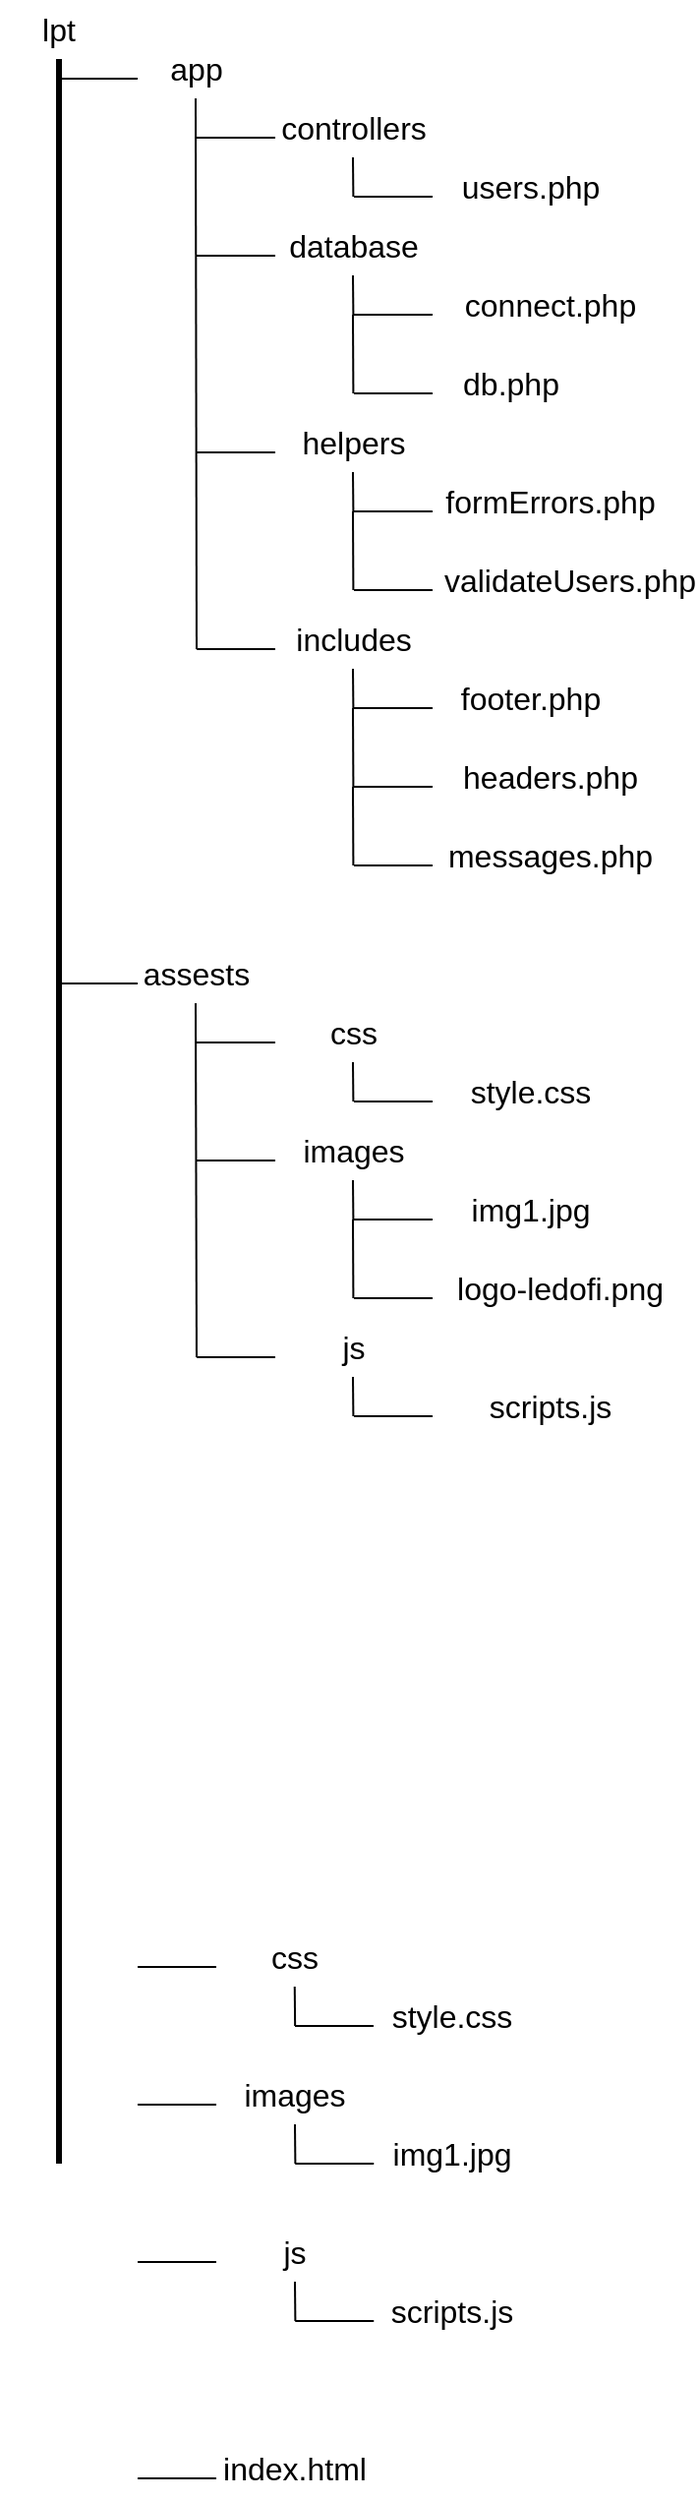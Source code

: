 <mxfile version="15.8.4" type="device"><diagram id="z5_zisqXohc-Vbi8uEIV" name="Page-1"><mxGraphModel dx="1185" dy="662" grid="1" gridSize="10" guides="1" tooltips="1" connect="1" arrows="1" fold="1" page="1" pageScale="1" pageWidth="827" pageHeight="1169" math="0" shadow="0"><root><mxCell id="0"/><mxCell id="1" parent="0"/><mxCell id="VIL7BeNu5EH1B0EWev57-2" value="&lt;font style=&quot;font-size: 16px&quot;&gt;lpt&lt;/font&gt;" style="text;html=1;strokeColor=none;fillColor=none;align=center;verticalAlign=middle;whiteSpace=wrap;rounded=0;" parent="1" vertex="1"><mxGeometry x="80" y="70" width="60" height="30" as="geometry"/></mxCell><mxCell id="VIL7BeNu5EH1B0EWev57-3" value="" style="endArrow=none;html=1;rounded=0;fontSize=16;entryX=0.5;entryY=1;entryDx=0;entryDy=0;strokeWidth=3;" parent="1" target="VIL7BeNu5EH1B0EWev57-2" edge="1"><mxGeometry width="50" height="50" relative="1" as="geometry"><mxPoint x="110" y="1170" as="sourcePoint"/><mxPoint x="440" y="350" as="targetPoint"/></mxGeometry></mxCell><mxCell id="VIL7BeNu5EH1B0EWev57-4" value="" style="endArrow=none;html=1;rounded=0;fontSize=16;" parent="1" edge="1"><mxGeometry width="50" height="50" relative="1" as="geometry"><mxPoint x="150" y="1070" as="sourcePoint"/><mxPoint x="190" y="1070" as="targetPoint"/></mxGeometry></mxCell><mxCell id="VIL7BeNu5EH1B0EWev57-5" value="&lt;font style=&quot;font-size: 16px&quot;&gt;css&lt;/font&gt;" style="text;html=1;strokeColor=none;fillColor=none;align=center;verticalAlign=middle;whiteSpace=wrap;rounded=0;" parent="1" vertex="1"><mxGeometry x="200" y="1050" width="60" height="30" as="geometry"/></mxCell><mxCell id="VIL7BeNu5EH1B0EWev57-7" value="" style="endArrow=none;html=1;rounded=0;fontSize=16;" parent="1" edge="1"><mxGeometry width="50" height="50" relative="1" as="geometry"><mxPoint x="150" y="1140" as="sourcePoint"/><mxPoint x="190" y="1140" as="targetPoint"/></mxGeometry></mxCell><mxCell id="VIL7BeNu5EH1B0EWev57-8" value="&lt;font style=&quot;font-size: 16px&quot;&gt;images&lt;/font&gt;" style="text;html=1;strokeColor=none;fillColor=none;align=center;verticalAlign=middle;whiteSpace=wrap;rounded=0;" parent="1" vertex="1"><mxGeometry x="200" y="1120" width="60" height="30" as="geometry"/></mxCell><mxCell id="VIL7BeNu5EH1B0EWev57-9" value="" style="endArrow=none;html=1;rounded=0;fontSize=16;" parent="1" edge="1"><mxGeometry width="50" height="50" relative="1" as="geometry"><mxPoint x="150" y="1220" as="sourcePoint"/><mxPoint x="190" y="1220" as="targetPoint"/></mxGeometry></mxCell><mxCell id="VIL7BeNu5EH1B0EWev57-10" value="&lt;font style=&quot;font-size: 16px&quot;&gt;js&lt;/font&gt;" style="text;html=1;strokeColor=none;fillColor=none;align=center;verticalAlign=middle;whiteSpace=wrap;rounded=0;" parent="1" vertex="1"><mxGeometry x="200" y="1200" width="60" height="30" as="geometry"/></mxCell><mxCell id="VIL7BeNu5EH1B0EWev57-11" value="" style="endArrow=none;html=1;rounded=0;fontSize=16;" parent="1" edge="1"><mxGeometry width="50" height="50" relative="1" as="geometry"><mxPoint x="150" y="1330" as="sourcePoint"/><mxPoint x="190" y="1330" as="targetPoint"/></mxGeometry></mxCell><mxCell id="VIL7BeNu5EH1B0EWev57-12" value="&lt;font style=&quot;font-size: 16px&quot;&gt;index.html&lt;/font&gt;" style="text;html=1;strokeColor=none;fillColor=none;align=center;verticalAlign=middle;whiteSpace=wrap;rounded=0;" parent="1" vertex="1"><mxGeometry x="200" y="1310" width="60" height="30" as="geometry"/></mxCell><mxCell id="VIL7BeNu5EH1B0EWev57-14" value="" style="endArrow=none;html=1;rounded=0;fontSize=16;strokeWidth=1;" parent="1" edge="1"><mxGeometry width="50" height="50" relative="1" as="geometry"><mxPoint x="230.08" y="1100" as="sourcePoint"/><mxPoint x="229.88" y="1080" as="targetPoint"/></mxGeometry></mxCell><mxCell id="VIL7BeNu5EH1B0EWev57-16" value="" style="endArrow=none;html=1;rounded=0;fontSize=16;" parent="1" edge="1"><mxGeometry width="50" height="50" relative="1" as="geometry"><mxPoint x="230" y="1100" as="sourcePoint"/><mxPoint x="270" y="1100" as="targetPoint"/></mxGeometry></mxCell><mxCell id="VIL7BeNu5EH1B0EWev57-17" value="&lt;font style=&quot;font-size: 16px&quot;&gt;style.css&lt;/font&gt;" style="text;html=1;strokeColor=none;fillColor=none;align=center;verticalAlign=middle;whiteSpace=wrap;rounded=0;" parent="1" vertex="1"><mxGeometry x="280" y="1080" width="60" height="30" as="geometry"/></mxCell><mxCell id="VIL7BeNu5EH1B0EWev57-18" value="" style="endArrow=none;html=1;rounded=0;fontSize=16;strokeWidth=1;" parent="1" edge="1"><mxGeometry width="50" height="50" relative="1" as="geometry"><mxPoint x="230.2" y="1170" as="sourcePoint"/><mxPoint x="230" y="1150" as="targetPoint"/></mxGeometry></mxCell><mxCell id="VIL7BeNu5EH1B0EWev57-19" value="" style="endArrow=none;html=1;rounded=0;fontSize=16;" parent="1" edge="1"><mxGeometry width="50" height="50" relative="1" as="geometry"><mxPoint x="230.12" y="1170" as="sourcePoint"/><mxPoint x="270.12" y="1170" as="targetPoint"/></mxGeometry></mxCell><mxCell id="VIL7BeNu5EH1B0EWev57-20" value="&lt;font style=&quot;font-size: 16px&quot;&gt;img1.jpg&lt;/font&gt;" style="text;html=1;strokeColor=none;fillColor=none;align=center;verticalAlign=middle;whiteSpace=wrap;rounded=0;" parent="1" vertex="1"><mxGeometry x="280" y="1150" width="60" height="30" as="geometry"/></mxCell><mxCell id="VIL7BeNu5EH1B0EWev57-21" value="" style="endArrow=none;html=1;rounded=0;fontSize=16;strokeWidth=1;" parent="1" edge="1"><mxGeometry width="50" height="50" relative="1" as="geometry"><mxPoint x="230.2" y="1250" as="sourcePoint"/><mxPoint x="230" y="1230" as="targetPoint"/></mxGeometry></mxCell><mxCell id="VIL7BeNu5EH1B0EWev57-22" value="" style="endArrow=none;html=1;rounded=0;fontSize=16;" parent="1" edge="1"><mxGeometry width="50" height="50" relative="1" as="geometry"><mxPoint x="230.12" y="1250" as="sourcePoint"/><mxPoint x="270.12" y="1250" as="targetPoint"/></mxGeometry></mxCell><mxCell id="VIL7BeNu5EH1B0EWev57-23" value="&lt;font style=&quot;font-size: 16px&quot;&gt;scripts.js&lt;/font&gt;" style="text;html=1;strokeColor=none;fillColor=none;align=center;verticalAlign=middle;whiteSpace=wrap;rounded=0;" parent="1" vertex="1"><mxGeometry x="280" y="1230" width="60" height="30" as="geometry"/></mxCell><mxCell id="XbRgY0tlxKDnnNi39Ktq-2" value="" style="endArrow=none;html=1;rounded=0;fontSize=16;" edge="1" parent="1"><mxGeometry width="50" height="50" relative="1" as="geometry"><mxPoint x="110" y="110" as="sourcePoint"/><mxPoint x="150" y="110" as="targetPoint"/></mxGeometry></mxCell><mxCell id="XbRgY0tlxKDnnNi39Ktq-4" value="&lt;font style=&quot;font-size: 16px&quot;&gt;app&lt;/font&gt;" style="text;html=1;strokeColor=none;fillColor=none;align=center;verticalAlign=middle;whiteSpace=wrap;rounded=0;" vertex="1" parent="1"><mxGeometry x="150" y="90" width="60" height="30" as="geometry"/></mxCell><mxCell id="XbRgY0tlxKDnnNi39Ktq-5" value="" style="endArrow=none;html=1;rounded=0;fontSize=16;strokeWidth=1;" edge="1" parent="1"><mxGeometry width="50" height="50" relative="1" as="geometry"><mxPoint x="180" y="400" as="sourcePoint"/><mxPoint x="179.5" y="120" as="targetPoint"/></mxGeometry></mxCell><mxCell id="XbRgY0tlxKDnnNi39Ktq-6" value="" style="endArrow=none;html=1;rounded=0;fontSize=16;" edge="1" parent="1"><mxGeometry width="50" height="50" relative="1" as="geometry"><mxPoint x="180" y="140" as="sourcePoint"/><mxPoint x="220" y="140" as="targetPoint"/></mxGeometry></mxCell><mxCell id="XbRgY0tlxKDnnNi39Ktq-7" value="&lt;font style=&quot;font-size: 16px&quot;&gt;controllers&lt;/font&gt;" style="text;html=1;strokeColor=none;fillColor=none;align=center;verticalAlign=middle;whiteSpace=wrap;rounded=0;" vertex="1" parent="1"><mxGeometry x="230" y="120" width="60" height="30" as="geometry"/></mxCell><mxCell id="XbRgY0tlxKDnnNi39Ktq-10" value="" style="group" vertex="1" connectable="0" parent="1"><mxGeometry x="259.5" y="150" width="40.5" height="20" as="geometry"/></mxCell><mxCell id="XbRgY0tlxKDnnNi39Ktq-8" value="" style="endArrow=none;html=1;rounded=0;fontSize=16;strokeWidth=1;" edge="1" parent="XbRgY0tlxKDnnNi39Ktq-10"><mxGeometry width="50" height="50" relative="1" as="geometry"><mxPoint x="0.2" y="20" as="sourcePoint"/><mxPoint as="targetPoint"/></mxGeometry></mxCell><mxCell id="XbRgY0tlxKDnnNi39Ktq-9" value="" style="endArrow=none;html=1;rounded=0;fontSize=16;" edge="1" parent="XbRgY0tlxKDnnNi39Ktq-10"><mxGeometry width="50" height="50" relative="1" as="geometry"><mxPoint x="0.5" y="20" as="sourcePoint"/><mxPoint x="40.5" y="20" as="targetPoint"/></mxGeometry></mxCell><mxCell id="XbRgY0tlxKDnnNi39Ktq-11" value="&lt;font style=&quot;font-size: 16px&quot;&gt;users.php&lt;/font&gt;" style="text;html=1;strokeColor=none;fillColor=none;align=center;verticalAlign=middle;whiteSpace=wrap;rounded=0;" vertex="1" parent="1"><mxGeometry x="320" y="150" width="60" height="30" as="geometry"/></mxCell><mxCell id="XbRgY0tlxKDnnNi39Ktq-12" value="" style="endArrow=none;html=1;rounded=0;fontSize=16;" edge="1" parent="1"><mxGeometry width="50" height="50" relative="1" as="geometry"><mxPoint x="180" y="200" as="sourcePoint"/><mxPoint x="220" y="200" as="targetPoint"/></mxGeometry></mxCell><mxCell id="XbRgY0tlxKDnnNi39Ktq-13" value="&lt;font style=&quot;font-size: 16px&quot;&gt;database&lt;/font&gt;" style="text;html=1;strokeColor=none;fillColor=none;align=center;verticalAlign=middle;whiteSpace=wrap;rounded=0;" vertex="1" parent="1"><mxGeometry x="230" y="180" width="60" height="30" as="geometry"/></mxCell><mxCell id="XbRgY0tlxKDnnNi39Ktq-14" value="" style="group" vertex="1" connectable="0" parent="1"><mxGeometry x="259.5" y="210" width="40.5" height="20" as="geometry"/></mxCell><mxCell id="XbRgY0tlxKDnnNi39Ktq-15" value="" style="endArrow=none;html=1;rounded=0;fontSize=16;strokeWidth=1;" edge="1" parent="XbRgY0tlxKDnnNi39Ktq-14"><mxGeometry width="50" height="50" relative="1" as="geometry"><mxPoint x="0.2" y="20" as="sourcePoint"/><mxPoint as="targetPoint"/></mxGeometry></mxCell><mxCell id="XbRgY0tlxKDnnNi39Ktq-16" value="" style="endArrow=none;html=1;rounded=0;fontSize=16;" edge="1" parent="XbRgY0tlxKDnnNi39Ktq-14"><mxGeometry width="50" height="50" relative="1" as="geometry"><mxPoint x="0.5" y="20" as="sourcePoint"/><mxPoint x="40.5" y="20" as="targetPoint"/></mxGeometry></mxCell><mxCell id="XbRgY0tlxKDnnNi39Ktq-17" value="&lt;font style=&quot;font-size: 16px&quot;&gt;connect.php&lt;/font&gt;" style="text;html=1;strokeColor=none;fillColor=none;align=center;verticalAlign=middle;whiteSpace=wrap;rounded=0;" vertex="1" parent="1"><mxGeometry x="330" y="210" width="60" height="30" as="geometry"/></mxCell><mxCell id="XbRgY0tlxKDnnNi39Ktq-18" value="" style="group" vertex="1" connectable="0" parent="1"><mxGeometry x="259.5" y="230" width="40.5" height="40" as="geometry"/></mxCell><mxCell id="XbRgY0tlxKDnnNi39Ktq-19" value="" style="endArrow=none;html=1;rounded=0;fontSize=16;strokeWidth=1;" edge="1" parent="XbRgY0tlxKDnnNi39Ktq-18"><mxGeometry width="50" height="50" relative="1" as="geometry"><mxPoint x="0.2" y="40" as="sourcePoint"/><mxPoint as="targetPoint"/></mxGeometry></mxCell><mxCell id="XbRgY0tlxKDnnNi39Ktq-20" value="" style="endArrow=none;html=1;rounded=0;fontSize=16;" edge="1" parent="XbRgY0tlxKDnnNi39Ktq-18"><mxGeometry width="50" height="50" relative="1" as="geometry"><mxPoint x="0.5" y="40" as="sourcePoint"/><mxPoint x="40.5" y="40" as="targetPoint"/></mxGeometry></mxCell><mxCell id="XbRgY0tlxKDnnNi39Ktq-24" value="&lt;font style=&quot;font-size: 16px&quot;&gt;db.php&lt;/font&gt;" style="text;html=1;strokeColor=none;fillColor=none;align=center;verticalAlign=middle;whiteSpace=wrap;rounded=0;" vertex="1" parent="1"><mxGeometry x="310" y="250" width="60" height="30" as="geometry"/></mxCell><mxCell id="XbRgY0tlxKDnnNi39Ktq-25" value="" style="endArrow=none;html=1;rounded=0;fontSize=16;" edge="1" parent="1"><mxGeometry width="50" height="50" relative="1" as="geometry"><mxPoint x="180" y="300" as="sourcePoint"/><mxPoint x="220" y="300" as="targetPoint"/></mxGeometry></mxCell><mxCell id="XbRgY0tlxKDnnNi39Ktq-26" value="&lt;font style=&quot;font-size: 16px&quot;&gt;helpers&lt;/font&gt;" style="text;html=1;strokeColor=none;fillColor=none;align=center;verticalAlign=middle;whiteSpace=wrap;rounded=0;" vertex="1" parent="1"><mxGeometry x="230" y="280" width="60" height="30" as="geometry"/></mxCell><mxCell id="XbRgY0tlxKDnnNi39Ktq-27" value="" style="group" vertex="1" connectable="0" parent="1"><mxGeometry x="259.5" y="310" width="40.5" height="20" as="geometry"/></mxCell><mxCell id="XbRgY0tlxKDnnNi39Ktq-28" value="" style="endArrow=none;html=1;rounded=0;fontSize=16;strokeWidth=1;" edge="1" parent="XbRgY0tlxKDnnNi39Ktq-27"><mxGeometry width="50" height="50" relative="1" as="geometry"><mxPoint x="0.2" y="20" as="sourcePoint"/><mxPoint as="targetPoint"/></mxGeometry></mxCell><mxCell id="XbRgY0tlxKDnnNi39Ktq-29" value="" style="endArrow=none;html=1;rounded=0;fontSize=16;" edge="1" parent="XbRgY0tlxKDnnNi39Ktq-27"><mxGeometry width="50" height="50" relative="1" as="geometry"><mxPoint x="0.5" y="20" as="sourcePoint"/><mxPoint x="40.5" y="20" as="targetPoint"/></mxGeometry></mxCell><mxCell id="XbRgY0tlxKDnnNi39Ktq-30" value="" style="group" vertex="1" connectable="0" parent="1"><mxGeometry x="259.5" y="330" width="40.5" height="40" as="geometry"/></mxCell><mxCell id="XbRgY0tlxKDnnNi39Ktq-31" value="" style="endArrow=none;html=1;rounded=0;fontSize=16;strokeWidth=1;" edge="1" parent="XbRgY0tlxKDnnNi39Ktq-30"><mxGeometry width="50" height="50" relative="1" as="geometry"><mxPoint x="0.2" y="40" as="sourcePoint"/><mxPoint as="targetPoint"/></mxGeometry></mxCell><mxCell id="XbRgY0tlxKDnnNi39Ktq-32" value="" style="endArrow=none;html=1;rounded=0;fontSize=16;" edge="1" parent="XbRgY0tlxKDnnNi39Ktq-30"><mxGeometry width="50" height="50" relative="1" as="geometry"><mxPoint x="0.5" y="40" as="sourcePoint"/><mxPoint x="40.5" y="40" as="targetPoint"/></mxGeometry></mxCell><mxCell id="XbRgY0tlxKDnnNi39Ktq-33" value="&lt;font style=&quot;font-size: 16px&quot;&gt;formErrors.php&lt;/font&gt;" style="text;html=1;strokeColor=none;fillColor=none;align=center;verticalAlign=middle;whiteSpace=wrap;rounded=0;" vertex="1" parent="1"><mxGeometry x="330" y="310" width="60" height="30" as="geometry"/></mxCell><mxCell id="XbRgY0tlxKDnnNi39Ktq-34" value="&lt;font style=&quot;font-size: 16px&quot;&gt;validateUsers.php&lt;/font&gt;" style="text;html=1;strokeColor=none;fillColor=none;align=center;verticalAlign=middle;whiteSpace=wrap;rounded=0;" vertex="1" parent="1"><mxGeometry x="340" y="350" width="60" height="30" as="geometry"/></mxCell><mxCell id="XbRgY0tlxKDnnNi39Ktq-35" value="" style="endArrow=none;html=1;rounded=0;fontSize=16;" edge="1" parent="1"><mxGeometry width="50" height="50" relative="1" as="geometry"><mxPoint x="180" y="400" as="sourcePoint"/><mxPoint x="220" y="400" as="targetPoint"/></mxGeometry></mxCell><mxCell id="XbRgY0tlxKDnnNi39Ktq-36" value="&lt;font style=&quot;font-size: 16px&quot;&gt;includes&lt;/font&gt;" style="text;html=1;strokeColor=none;fillColor=none;align=center;verticalAlign=middle;whiteSpace=wrap;rounded=0;" vertex="1" parent="1"><mxGeometry x="230" y="380" width="60" height="30" as="geometry"/></mxCell><mxCell id="XbRgY0tlxKDnnNi39Ktq-37" value="" style="group" vertex="1" connectable="0" parent="1"><mxGeometry x="259.5" y="410" width="40.5" height="20" as="geometry"/></mxCell><mxCell id="XbRgY0tlxKDnnNi39Ktq-38" value="" style="endArrow=none;html=1;rounded=0;fontSize=16;strokeWidth=1;" edge="1" parent="XbRgY0tlxKDnnNi39Ktq-37"><mxGeometry width="50" height="50" relative="1" as="geometry"><mxPoint x="0.2" y="20" as="sourcePoint"/><mxPoint as="targetPoint"/></mxGeometry></mxCell><mxCell id="XbRgY0tlxKDnnNi39Ktq-39" value="" style="endArrow=none;html=1;rounded=0;fontSize=16;" edge="1" parent="XbRgY0tlxKDnnNi39Ktq-37"><mxGeometry width="50" height="50" relative="1" as="geometry"><mxPoint x="0.5" y="20" as="sourcePoint"/><mxPoint x="40.5" y="20" as="targetPoint"/></mxGeometry></mxCell><mxCell id="XbRgY0tlxKDnnNi39Ktq-43" value="" style="group" vertex="1" connectable="0" parent="1"><mxGeometry x="259.5" y="430" width="40.5" height="40" as="geometry"/></mxCell><mxCell id="XbRgY0tlxKDnnNi39Ktq-44" value="" style="endArrow=none;html=1;rounded=0;fontSize=16;strokeWidth=1;" edge="1" parent="XbRgY0tlxKDnnNi39Ktq-43"><mxGeometry width="50" height="50" relative="1" as="geometry"><mxPoint x="0.2" y="40" as="sourcePoint"/><mxPoint as="targetPoint"/></mxGeometry></mxCell><mxCell id="XbRgY0tlxKDnnNi39Ktq-45" value="" style="endArrow=none;html=1;rounded=0;fontSize=16;" edge="1" parent="XbRgY0tlxKDnnNi39Ktq-43"><mxGeometry width="50" height="50" relative="1" as="geometry"><mxPoint x="0.5" y="40" as="sourcePoint"/><mxPoint x="40.5" y="40" as="targetPoint"/></mxGeometry></mxCell><mxCell id="XbRgY0tlxKDnnNi39Ktq-49" value="&lt;font style=&quot;font-size: 16px&quot;&gt;footer.php&lt;/font&gt;" style="text;html=1;strokeColor=none;fillColor=none;align=center;verticalAlign=middle;whiteSpace=wrap;rounded=0;" vertex="1" parent="1"><mxGeometry x="320" y="410" width="60" height="30" as="geometry"/></mxCell><mxCell id="XbRgY0tlxKDnnNi39Ktq-50" value="&lt;font style=&quot;font-size: 16px&quot;&gt;headers.php&lt;/font&gt;" style="text;html=1;strokeColor=none;fillColor=none;align=center;verticalAlign=middle;whiteSpace=wrap;rounded=0;" vertex="1" parent="1"><mxGeometry x="330" y="450" width="60" height="30" as="geometry"/></mxCell><mxCell id="XbRgY0tlxKDnnNi39Ktq-51" value="&lt;font style=&quot;font-size: 16px&quot;&gt;messages.php&lt;/font&gt;" style="text;html=1;strokeColor=none;fillColor=none;align=center;verticalAlign=middle;whiteSpace=wrap;rounded=0;" vertex="1" parent="1"><mxGeometry x="330" y="490" width="60" height="30" as="geometry"/></mxCell><mxCell id="XbRgY0tlxKDnnNi39Ktq-52" value="" style="group" vertex="1" connectable="0" parent="1"><mxGeometry x="259.5" y="470" width="40.5" height="40" as="geometry"/></mxCell><mxCell id="XbRgY0tlxKDnnNi39Ktq-53" value="" style="endArrow=none;html=1;rounded=0;fontSize=16;strokeWidth=1;" edge="1" parent="XbRgY0tlxKDnnNi39Ktq-52"><mxGeometry width="50" height="50" relative="1" as="geometry"><mxPoint x="0.2" y="40" as="sourcePoint"/><mxPoint as="targetPoint"/></mxGeometry></mxCell><mxCell id="XbRgY0tlxKDnnNi39Ktq-54" value="" style="endArrow=none;html=1;rounded=0;fontSize=16;" edge="1" parent="XbRgY0tlxKDnnNi39Ktq-52"><mxGeometry width="50" height="50" relative="1" as="geometry"><mxPoint x="0.5" y="40" as="sourcePoint"/><mxPoint x="40.5" y="40" as="targetPoint"/></mxGeometry></mxCell><mxCell id="XbRgY0tlxKDnnNi39Ktq-97" value="" style="endArrow=none;html=1;rounded=0;fontSize=16;" edge="1" parent="1"><mxGeometry width="50" height="50" relative="1" as="geometry"><mxPoint x="110" y="570" as="sourcePoint"/><mxPoint x="150" y="570" as="targetPoint"/></mxGeometry></mxCell><mxCell id="XbRgY0tlxKDnnNi39Ktq-98" value="&lt;font style=&quot;font-size: 16px&quot;&gt;assests&lt;/font&gt;" style="text;html=1;strokeColor=none;fillColor=none;align=center;verticalAlign=middle;whiteSpace=wrap;rounded=0;" vertex="1" parent="1"><mxGeometry x="150" y="550" width="60" height="30" as="geometry"/></mxCell><mxCell id="XbRgY0tlxKDnnNi39Ktq-99" value="" style="endArrow=none;html=1;rounded=0;fontSize=16;strokeWidth=1;" edge="1" parent="1"><mxGeometry width="50" height="50" relative="1" as="geometry"><mxPoint x="180" y="760" as="sourcePoint"/><mxPoint x="179.5" y="580" as="targetPoint"/></mxGeometry></mxCell><mxCell id="XbRgY0tlxKDnnNi39Ktq-100" value="" style="endArrow=none;html=1;rounded=0;fontSize=16;" edge="1" parent="1"><mxGeometry width="50" height="50" relative="1" as="geometry"><mxPoint x="180" y="600" as="sourcePoint"/><mxPoint x="220" y="600" as="targetPoint"/></mxGeometry></mxCell><mxCell id="XbRgY0tlxKDnnNi39Ktq-101" value="&lt;font style=&quot;font-size: 16px&quot;&gt;css&lt;/font&gt;" style="text;html=1;strokeColor=none;fillColor=none;align=center;verticalAlign=middle;whiteSpace=wrap;rounded=0;" vertex="1" parent="1"><mxGeometry x="230" y="580" width="60" height="30" as="geometry"/></mxCell><mxCell id="XbRgY0tlxKDnnNi39Ktq-102" value="" style="group" vertex="1" connectable="0" parent="1"><mxGeometry x="259.5" y="610" width="40.5" height="20" as="geometry"/></mxCell><mxCell id="XbRgY0tlxKDnnNi39Ktq-103" value="" style="endArrow=none;html=1;rounded=0;fontSize=16;strokeWidth=1;" edge="1" parent="XbRgY0tlxKDnnNi39Ktq-102"><mxGeometry width="50" height="50" relative="1" as="geometry"><mxPoint x="0.2" y="20" as="sourcePoint"/><mxPoint as="targetPoint"/></mxGeometry></mxCell><mxCell id="XbRgY0tlxKDnnNi39Ktq-104" value="" style="endArrow=none;html=1;rounded=0;fontSize=16;" edge="1" parent="XbRgY0tlxKDnnNi39Ktq-102"><mxGeometry width="50" height="50" relative="1" as="geometry"><mxPoint x="0.5" y="20" as="sourcePoint"/><mxPoint x="40.5" y="20" as="targetPoint"/></mxGeometry></mxCell><mxCell id="XbRgY0tlxKDnnNi39Ktq-105" value="&lt;font style=&quot;font-size: 16px&quot;&gt;style.css&lt;/font&gt;" style="text;html=1;strokeColor=none;fillColor=none;align=center;verticalAlign=middle;whiteSpace=wrap;rounded=0;" vertex="1" parent="1"><mxGeometry x="320" y="610" width="60" height="30" as="geometry"/></mxCell><mxCell id="XbRgY0tlxKDnnNi39Ktq-106" value="" style="endArrow=none;html=1;rounded=0;fontSize=16;" edge="1" parent="1"><mxGeometry width="50" height="50" relative="1" as="geometry"><mxPoint x="180" y="660" as="sourcePoint"/><mxPoint x="220" y="660" as="targetPoint"/></mxGeometry></mxCell><mxCell id="XbRgY0tlxKDnnNi39Ktq-107" value="&lt;font style=&quot;font-size: 16px&quot;&gt;images&lt;/font&gt;" style="text;html=1;strokeColor=none;fillColor=none;align=center;verticalAlign=middle;whiteSpace=wrap;rounded=0;" vertex="1" parent="1"><mxGeometry x="230" y="640" width="60" height="30" as="geometry"/></mxCell><mxCell id="XbRgY0tlxKDnnNi39Ktq-108" value="" style="group" vertex="1" connectable="0" parent="1"><mxGeometry x="259.5" y="670" width="40.5" height="20" as="geometry"/></mxCell><mxCell id="XbRgY0tlxKDnnNi39Ktq-109" value="" style="endArrow=none;html=1;rounded=0;fontSize=16;strokeWidth=1;" edge="1" parent="XbRgY0tlxKDnnNi39Ktq-108"><mxGeometry width="50" height="50" relative="1" as="geometry"><mxPoint x="0.2" y="20" as="sourcePoint"/><mxPoint as="targetPoint"/></mxGeometry></mxCell><mxCell id="XbRgY0tlxKDnnNi39Ktq-110" value="" style="endArrow=none;html=1;rounded=0;fontSize=16;" edge="1" parent="XbRgY0tlxKDnnNi39Ktq-108"><mxGeometry width="50" height="50" relative="1" as="geometry"><mxPoint x="0.5" y="20" as="sourcePoint"/><mxPoint x="40.5" y="20" as="targetPoint"/></mxGeometry></mxCell><mxCell id="XbRgY0tlxKDnnNi39Ktq-111" value="&lt;font style=&quot;font-size: 16px&quot;&gt;img1.jpg&lt;/font&gt;" style="text;html=1;strokeColor=none;fillColor=none;align=center;verticalAlign=middle;whiteSpace=wrap;rounded=0;" vertex="1" parent="1"><mxGeometry x="320" y="670" width="60" height="30" as="geometry"/></mxCell><mxCell id="XbRgY0tlxKDnnNi39Ktq-112" value="" style="group" vertex="1" connectable="0" parent="1"><mxGeometry x="259.5" y="690" width="40.5" height="40" as="geometry"/></mxCell><mxCell id="XbRgY0tlxKDnnNi39Ktq-113" value="" style="endArrow=none;html=1;rounded=0;fontSize=16;strokeWidth=1;" edge="1" parent="XbRgY0tlxKDnnNi39Ktq-112"><mxGeometry width="50" height="50" relative="1" as="geometry"><mxPoint x="0.2" y="40" as="sourcePoint"/><mxPoint as="targetPoint"/></mxGeometry></mxCell><mxCell id="XbRgY0tlxKDnnNi39Ktq-114" value="" style="endArrow=none;html=1;rounded=0;fontSize=16;" edge="1" parent="XbRgY0tlxKDnnNi39Ktq-112"><mxGeometry width="50" height="50" relative="1" as="geometry"><mxPoint x="0.5" y="40" as="sourcePoint"/><mxPoint x="40.5" y="40" as="targetPoint"/></mxGeometry></mxCell><mxCell id="XbRgY0tlxKDnnNi39Ktq-115" value="&lt;font style=&quot;font-size: 16px&quot;&gt;logo-ledofi.png&lt;/font&gt;" style="text;html=1;strokeColor=none;fillColor=none;align=center;verticalAlign=middle;whiteSpace=wrap;rounded=0;" vertex="1" parent="1"><mxGeometry x="310" y="710" width="110" height="30" as="geometry"/></mxCell><mxCell id="XbRgY0tlxKDnnNi39Ktq-116" value="" style="endArrow=none;html=1;rounded=0;fontSize=16;" edge="1" parent="1"><mxGeometry width="50" height="50" relative="1" as="geometry"><mxPoint x="180" y="760" as="sourcePoint"/><mxPoint x="220" y="760" as="targetPoint"/></mxGeometry></mxCell><mxCell id="XbRgY0tlxKDnnNi39Ktq-117" value="&lt;font style=&quot;font-size: 16px&quot;&gt;js&lt;/font&gt;" style="text;html=1;strokeColor=none;fillColor=none;align=center;verticalAlign=middle;whiteSpace=wrap;rounded=0;" vertex="1" parent="1"><mxGeometry x="230" y="740" width="60" height="30" as="geometry"/></mxCell><mxCell id="XbRgY0tlxKDnnNi39Ktq-118" value="" style="group" vertex="1" connectable="0" parent="1"><mxGeometry x="259.5" y="770" width="40.5" height="20" as="geometry"/></mxCell><mxCell id="XbRgY0tlxKDnnNi39Ktq-119" value="" style="endArrow=none;html=1;rounded=0;fontSize=16;strokeWidth=1;" edge="1" parent="XbRgY0tlxKDnnNi39Ktq-118"><mxGeometry width="50" height="50" relative="1" as="geometry"><mxPoint x="0.2" y="20" as="sourcePoint"/><mxPoint as="targetPoint"/></mxGeometry></mxCell><mxCell id="XbRgY0tlxKDnnNi39Ktq-120" value="" style="endArrow=none;html=1;rounded=0;fontSize=16;" edge="1" parent="XbRgY0tlxKDnnNi39Ktq-118"><mxGeometry width="50" height="50" relative="1" as="geometry"><mxPoint x="0.5" y="20" as="sourcePoint"/><mxPoint x="40.5" y="20" as="targetPoint"/></mxGeometry></mxCell><mxCell id="XbRgY0tlxKDnnNi39Ktq-124" value="&lt;font style=&quot;font-size: 16px&quot;&gt;scripts.js&lt;/font&gt;" style="text;html=1;strokeColor=none;fillColor=none;align=center;verticalAlign=middle;whiteSpace=wrap;rounded=0;" vertex="1" parent="1"><mxGeometry x="330" y="770" width="60" height="30" as="geometry"/></mxCell></root></mxGraphModel></diagram></mxfile>